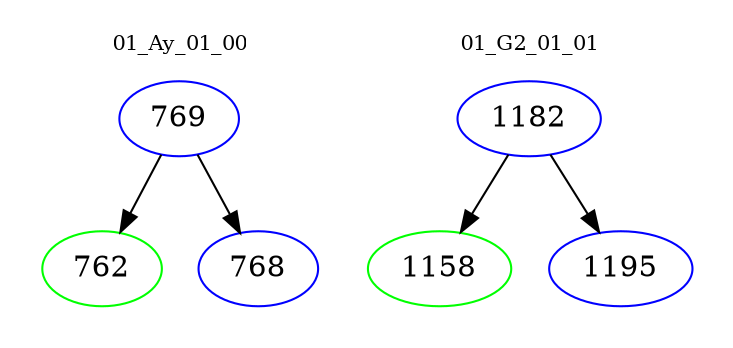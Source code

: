 digraph{
subgraph cluster_0 {
color = white
label = "01_Ay_01_00";
fontsize=10;
T0_769 [label="769", color="blue"]
T0_769 -> T0_762 [color="black"]
T0_762 [label="762", color="green"]
T0_769 -> T0_768 [color="black"]
T0_768 [label="768", color="blue"]
}
subgraph cluster_1 {
color = white
label = "01_G2_01_01";
fontsize=10;
T1_1182 [label="1182", color="blue"]
T1_1182 -> T1_1158 [color="black"]
T1_1158 [label="1158", color="green"]
T1_1182 -> T1_1195 [color="black"]
T1_1195 [label="1195", color="blue"]
}
}
